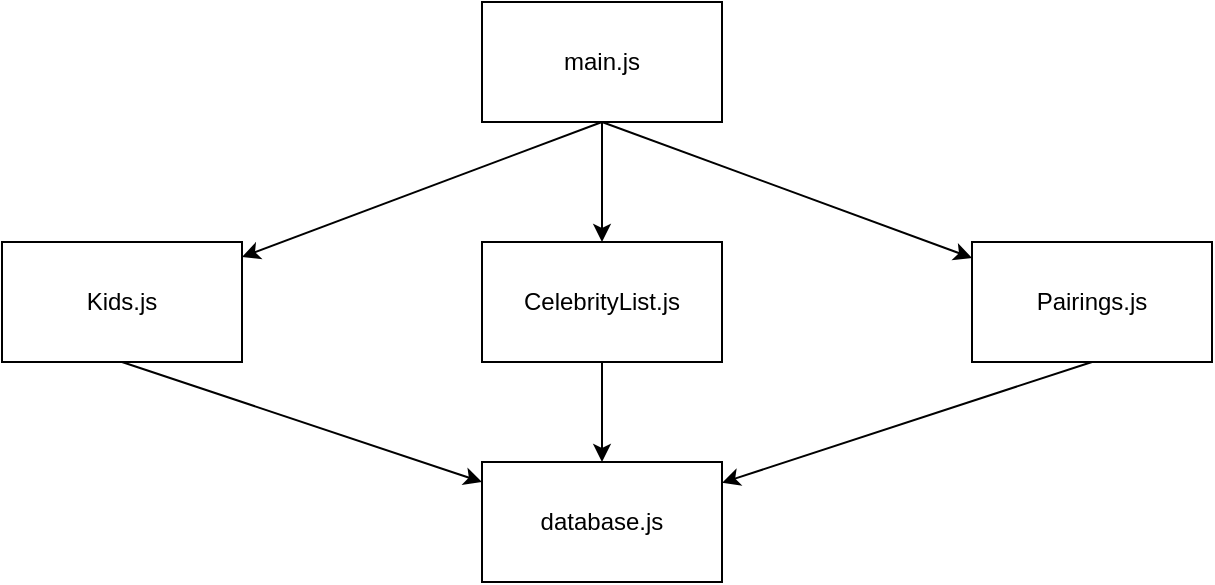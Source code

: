 <mxfile>
    <diagram id="hhxDiTFprn5VBpqFmPml" name="Page-1">
        <mxGraphModel dx="1029" dy="1162" grid="1" gridSize="10" guides="1" tooltips="1" connect="1" arrows="1" fold="1" page="1" pageScale="1" pageWidth="850" pageHeight="1100" math="0" shadow="0">
            <root>
                <mxCell id="0"/>
                <mxCell id="1" parent="0"/>
                <mxCell id="17" style="edgeStyle=none;html=1;exitX=0.5;exitY=1;exitDx=0;exitDy=0;" edge="1" parent="1" source="2" target="4">
                    <mxGeometry relative="1" as="geometry"/>
                </mxCell>
                <mxCell id="2" value="Kids.js" style="rounded=0;whiteSpace=wrap;html=1;" parent="1" vertex="1">
                    <mxGeometry x="5" y="170" width="120" height="60" as="geometry"/>
                </mxCell>
                <mxCell id="16" style="edgeStyle=none;html=1;exitX=0.5;exitY=1;exitDx=0;exitDy=0;" edge="1" parent="1" source="3" target="4">
                    <mxGeometry relative="1" as="geometry"/>
                </mxCell>
                <mxCell id="3" value="CelebrityList.js" style="rounded=0;whiteSpace=wrap;html=1;" parent="1" vertex="1">
                    <mxGeometry x="245" y="170" width="120" height="60" as="geometry"/>
                </mxCell>
                <mxCell id="4" value="database.js" style="rounded=0;whiteSpace=wrap;html=1;" parent="1" vertex="1">
                    <mxGeometry x="245" y="280" width="120" height="60" as="geometry"/>
                </mxCell>
                <mxCell id="9" style="edgeStyle=none;html=1;exitX=0.5;exitY=1;exitDx=0;exitDy=0;" parent="1" source="5" target="3" edge="1">
                    <mxGeometry relative="1" as="geometry"/>
                </mxCell>
                <mxCell id="10" style="edgeStyle=none;html=1;exitX=0.5;exitY=1;exitDx=0;exitDy=0;" parent="1" source="5" target="6" edge="1">
                    <mxGeometry relative="1" as="geometry"/>
                </mxCell>
                <mxCell id="11" style="edgeStyle=none;html=1;exitX=0.5;exitY=1;exitDx=0;exitDy=0;" parent="1" source="5" target="2" edge="1">
                    <mxGeometry relative="1" as="geometry"/>
                </mxCell>
                <mxCell id="5" value="main.js" style="rounded=0;whiteSpace=wrap;html=1;" parent="1" vertex="1">
                    <mxGeometry x="245" y="50" width="120" height="60" as="geometry"/>
                </mxCell>
                <mxCell id="15" style="edgeStyle=none;html=1;exitX=0.5;exitY=1;exitDx=0;exitDy=0;" edge="1" parent="1" source="6" target="4">
                    <mxGeometry relative="1" as="geometry"/>
                </mxCell>
                <mxCell id="6" value="Pairings.js" style="rounded=0;whiteSpace=wrap;html=1;" parent="1" vertex="1">
                    <mxGeometry x="490" y="170" width="120" height="60" as="geometry"/>
                </mxCell>
            </root>
        </mxGraphModel>
    </diagram>
</mxfile>